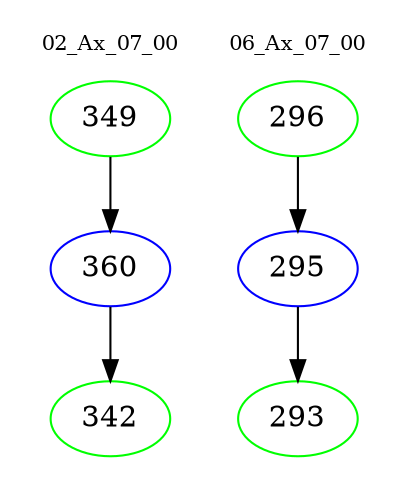 digraph{
subgraph cluster_0 {
color = white
label = "02_Ax_07_00";
fontsize=10;
T0_349 [label="349", color="green"]
T0_349 -> T0_360 [color="black"]
T0_360 [label="360", color="blue"]
T0_360 -> T0_342 [color="black"]
T0_342 [label="342", color="green"]
}
subgraph cluster_1 {
color = white
label = "06_Ax_07_00";
fontsize=10;
T1_296 [label="296", color="green"]
T1_296 -> T1_295 [color="black"]
T1_295 [label="295", color="blue"]
T1_295 -> T1_293 [color="black"]
T1_293 [label="293", color="green"]
}
}
